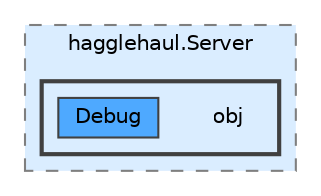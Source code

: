digraph "/Users/jacob/Documents/Projects/130-project/hagglehaul/hagglehaul.Server/obj"
{
 // LATEX_PDF_SIZE
  bgcolor="transparent";
  edge [fontname=Helvetica,fontsize=10,labelfontname=Helvetica,labelfontsize=10];
  node [fontname=Helvetica,fontsize=10,shape=box,height=0.2,width=0.4];
  compound=true
  subgraph clusterdir_0c925de493d2bcd83f3f45cdd0aee76c {
    graph [ bgcolor="#daedff", pencolor="grey50", label="hagglehaul.Server", fontname=Helvetica,fontsize=10 style="filled,dashed", URL="dir_0c925de493d2bcd83f3f45cdd0aee76c.html",tooltip=""]
  subgraph clusterdir_518516023203fb82c88c8364da64e421 {
    graph [ bgcolor="#daedff", pencolor="grey25", label="", fontname=Helvetica,fontsize=10 style="filled,bold", URL="dir_518516023203fb82c88c8364da64e421.html",tooltip=""]
    dir_518516023203fb82c88c8364da64e421 [shape=plaintext, label="obj"];
  dir_8b8458017be410fdc9a457ac560e9147 [label="Debug", fillcolor="#4ea9ff", color="grey25", style="filled", URL="dir_8b8458017be410fdc9a457ac560e9147.html",tooltip=""];
  }
  }
}
